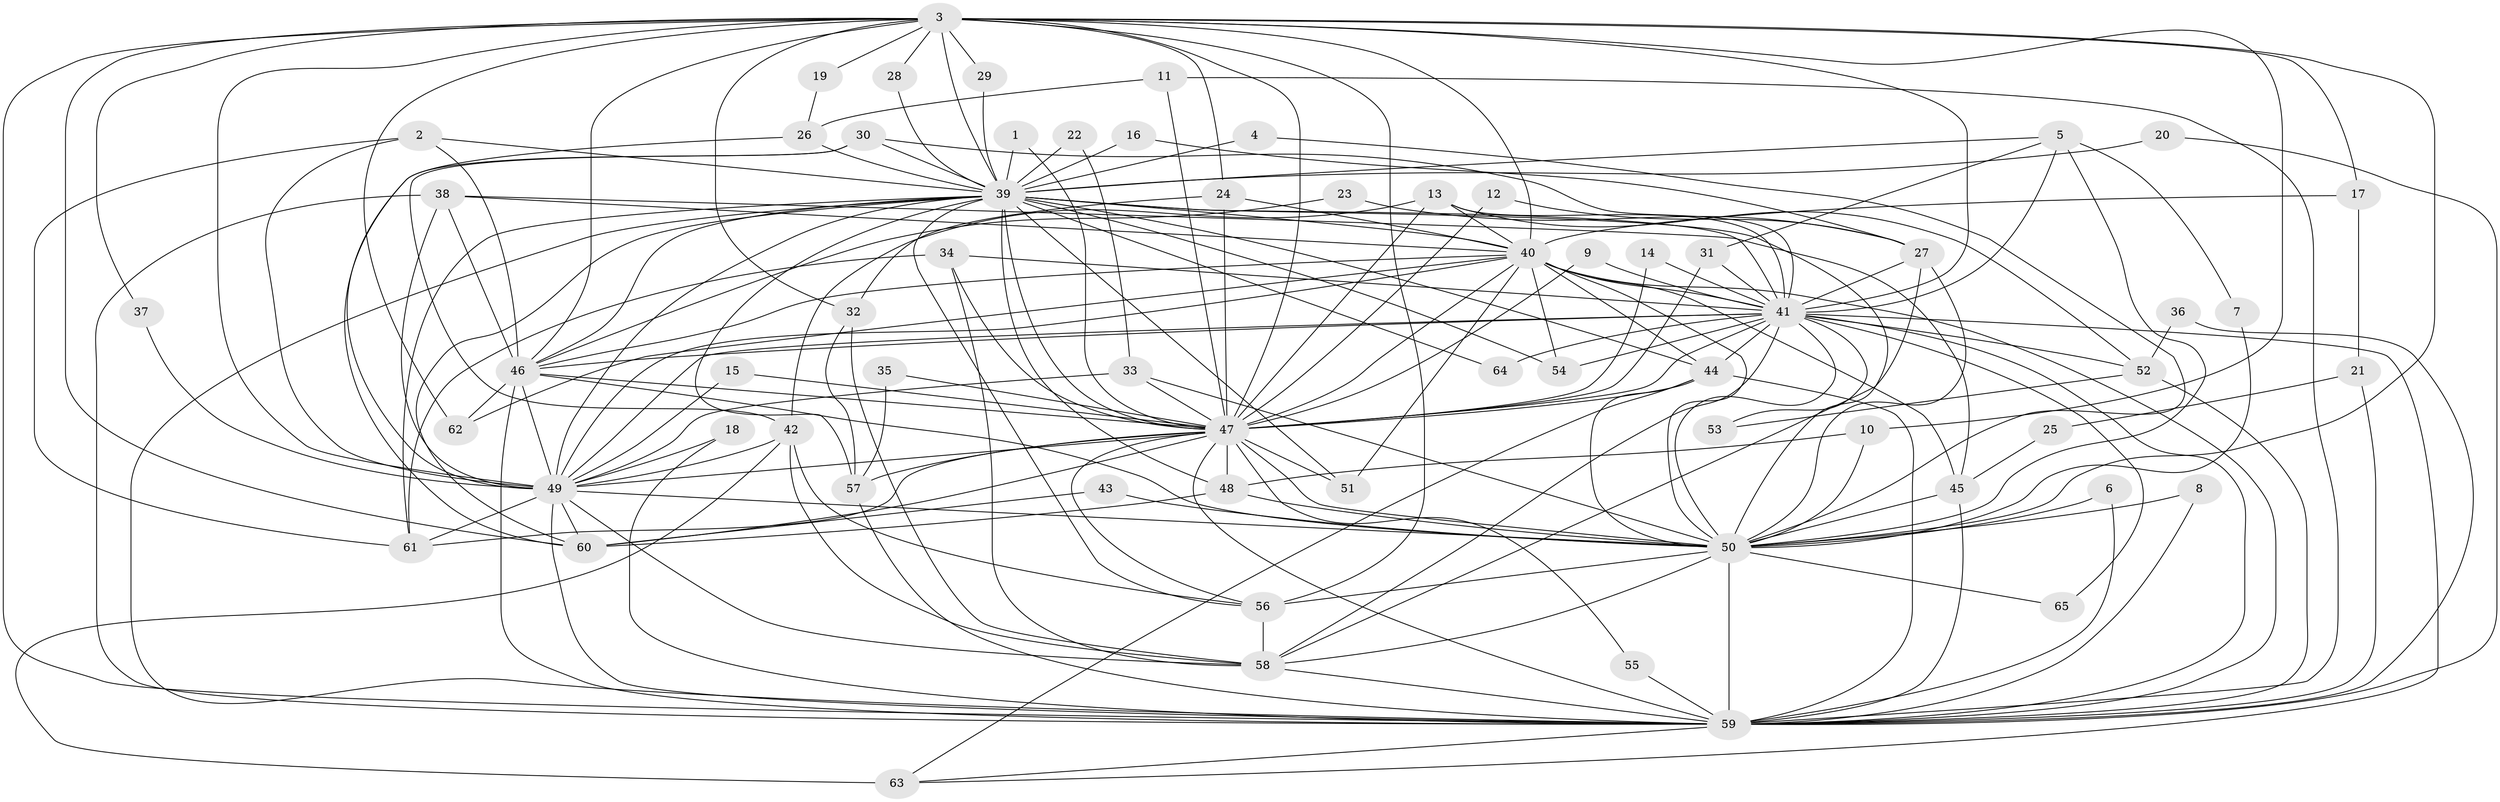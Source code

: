// original degree distribution, {21: 0.007692307692307693, 14: 0.007692307692307693, 31: 0.007692307692307693, 19: 0.007692307692307693, 22: 0.007692307692307693, 28: 0.015384615384615385, 30: 0.007692307692307693, 24: 0.007692307692307693, 17: 0.007692307692307693, 2: 0.5538461538461539, 4: 0.1, 5: 0.05384615384615385, 3: 0.16923076923076924, 6: 0.03076923076923077, 7: 0.007692307692307693, 8: 0.007692307692307693}
// Generated by graph-tools (version 1.1) at 2025/25/03/09/25 03:25:49]
// undirected, 65 vertices, 191 edges
graph export_dot {
graph [start="1"]
  node [color=gray90,style=filled];
  1;
  2;
  3;
  4;
  5;
  6;
  7;
  8;
  9;
  10;
  11;
  12;
  13;
  14;
  15;
  16;
  17;
  18;
  19;
  20;
  21;
  22;
  23;
  24;
  25;
  26;
  27;
  28;
  29;
  30;
  31;
  32;
  33;
  34;
  35;
  36;
  37;
  38;
  39;
  40;
  41;
  42;
  43;
  44;
  45;
  46;
  47;
  48;
  49;
  50;
  51;
  52;
  53;
  54;
  55;
  56;
  57;
  58;
  59;
  60;
  61;
  62;
  63;
  64;
  65;
  1 -- 39 [weight=1.0];
  1 -- 47 [weight=1.0];
  2 -- 39 [weight=1.0];
  2 -- 46 [weight=1.0];
  2 -- 49 [weight=1.0];
  2 -- 61 [weight=1.0];
  3 -- 10 [weight=1.0];
  3 -- 17 [weight=1.0];
  3 -- 19 [weight=1.0];
  3 -- 24 [weight=1.0];
  3 -- 28 [weight=1.0];
  3 -- 29 [weight=1.0];
  3 -- 32 [weight=1.0];
  3 -- 37 [weight=1.0];
  3 -- 39 [weight=2.0];
  3 -- 40 [weight=3.0];
  3 -- 41 [weight=2.0];
  3 -- 46 [weight=3.0];
  3 -- 47 [weight=2.0];
  3 -- 49 [weight=3.0];
  3 -- 50 [weight=2.0];
  3 -- 56 [weight=2.0];
  3 -- 59 [weight=2.0];
  3 -- 60 [weight=1.0];
  3 -- 62 [weight=2.0];
  4 -- 39 [weight=1.0];
  4 -- 50 [weight=1.0];
  5 -- 7 [weight=1.0];
  5 -- 31 [weight=1.0];
  5 -- 39 [weight=1.0];
  5 -- 41 [weight=1.0];
  5 -- 50 [weight=1.0];
  6 -- 50 [weight=1.0];
  6 -- 59 [weight=1.0];
  7 -- 50 [weight=1.0];
  8 -- 50 [weight=1.0];
  8 -- 59 [weight=1.0];
  9 -- 41 [weight=1.0];
  9 -- 47 [weight=1.0];
  10 -- 48 [weight=1.0];
  10 -- 50 [weight=1.0];
  11 -- 26 [weight=1.0];
  11 -- 47 [weight=1.0];
  11 -- 59 [weight=1.0];
  12 -- 27 [weight=1.0];
  12 -- 47 [weight=1.0];
  13 -- 40 [weight=1.0];
  13 -- 41 [weight=1.0];
  13 -- 42 [weight=1.0];
  13 -- 47 [weight=1.0];
  13 -- 52 [weight=1.0];
  14 -- 41 [weight=1.0];
  14 -- 47 [weight=1.0];
  15 -- 47 [weight=1.0];
  15 -- 49 [weight=1.0];
  16 -- 27 [weight=1.0];
  16 -- 39 [weight=1.0];
  17 -- 21 [weight=1.0];
  17 -- 40 [weight=1.0];
  18 -- 49 [weight=1.0];
  18 -- 59 [weight=1.0];
  19 -- 26 [weight=1.0];
  20 -- 39 [weight=1.0];
  20 -- 59 [weight=1.0];
  21 -- 25 [weight=1.0];
  21 -- 59 [weight=1.0];
  22 -- 33 [weight=1.0];
  22 -- 39 [weight=1.0];
  23 -- 27 [weight=1.0];
  23 -- 46 [weight=1.0];
  24 -- 32 [weight=1.0];
  24 -- 40 [weight=1.0];
  24 -- 47 [weight=1.0];
  25 -- 45 [weight=1.0];
  26 -- 39 [weight=1.0];
  26 -- 49 [weight=1.0];
  27 -- 41 [weight=1.0];
  27 -- 50 [weight=1.0];
  27 -- 58 [weight=1.0];
  28 -- 39 [weight=1.0];
  29 -- 39 [weight=1.0];
  30 -- 39 [weight=1.0];
  30 -- 41 [weight=1.0];
  30 -- 42 [weight=1.0];
  30 -- 60 [weight=1.0];
  31 -- 41 [weight=1.0];
  31 -- 47 [weight=1.0];
  32 -- 57 [weight=1.0];
  32 -- 58 [weight=1.0];
  33 -- 47 [weight=1.0];
  33 -- 49 [weight=1.0];
  33 -- 50 [weight=1.0];
  34 -- 41 [weight=2.0];
  34 -- 47 [weight=1.0];
  34 -- 58 [weight=1.0];
  34 -- 61 [weight=1.0];
  35 -- 47 [weight=1.0];
  35 -- 57 [weight=1.0];
  36 -- 52 [weight=1.0];
  36 -- 59 [weight=1.0];
  37 -- 49 [weight=1.0];
  38 -- 40 [weight=1.0];
  38 -- 45 [weight=1.0];
  38 -- 46 [weight=1.0];
  38 -- 49 [weight=1.0];
  38 -- 59 [weight=2.0];
  39 -- 40 [weight=1.0];
  39 -- 41 [weight=1.0];
  39 -- 44 [weight=1.0];
  39 -- 46 [weight=1.0];
  39 -- 47 [weight=1.0];
  39 -- 48 [weight=1.0];
  39 -- 49 [weight=1.0];
  39 -- 50 [weight=3.0];
  39 -- 51 [weight=1.0];
  39 -- 54 [weight=1.0];
  39 -- 56 [weight=1.0];
  39 -- 57 [weight=1.0];
  39 -- 59 [weight=2.0];
  39 -- 60 [weight=1.0];
  39 -- 61 [weight=1.0];
  39 -- 64 [weight=1.0];
  40 -- 41 [weight=1.0];
  40 -- 44 [weight=1.0];
  40 -- 45 [weight=1.0];
  40 -- 46 [weight=2.0];
  40 -- 47 [weight=1.0];
  40 -- 49 [weight=1.0];
  40 -- 50 [weight=1.0];
  40 -- 51 [weight=1.0];
  40 -- 54 [weight=1.0];
  40 -- 59 [weight=1.0];
  40 -- 62 [weight=1.0];
  41 -- 44 [weight=1.0];
  41 -- 46 [weight=2.0];
  41 -- 47 [weight=2.0];
  41 -- 49 [weight=1.0];
  41 -- 50 [weight=1.0];
  41 -- 52 [weight=1.0];
  41 -- 53 [weight=1.0];
  41 -- 54 [weight=1.0];
  41 -- 58 [weight=1.0];
  41 -- 59 [weight=1.0];
  41 -- 63 [weight=1.0];
  41 -- 64 [weight=1.0];
  41 -- 65 [weight=1.0];
  42 -- 49 [weight=1.0];
  42 -- 56 [weight=1.0];
  42 -- 58 [weight=1.0];
  42 -- 63 [weight=1.0];
  43 -- 50 [weight=1.0];
  43 -- 60 [weight=1.0];
  44 -- 47 [weight=1.0];
  44 -- 50 [weight=1.0];
  44 -- 59 [weight=1.0];
  44 -- 63 [weight=1.0];
  45 -- 50 [weight=1.0];
  45 -- 59 [weight=2.0];
  46 -- 47 [weight=1.0];
  46 -- 49 [weight=2.0];
  46 -- 50 [weight=1.0];
  46 -- 59 [weight=1.0];
  46 -- 62 [weight=1.0];
  47 -- 48 [weight=1.0];
  47 -- 49 [weight=1.0];
  47 -- 50 [weight=2.0];
  47 -- 51 [weight=1.0];
  47 -- 55 [weight=1.0];
  47 -- 56 [weight=1.0];
  47 -- 57 [weight=1.0];
  47 -- 59 [weight=1.0];
  47 -- 60 [weight=1.0];
  47 -- 61 [weight=1.0];
  48 -- 50 [weight=1.0];
  48 -- 60 [weight=1.0];
  49 -- 50 [weight=1.0];
  49 -- 58 [weight=1.0];
  49 -- 59 [weight=1.0];
  49 -- 60 [weight=1.0];
  49 -- 61 [weight=1.0];
  50 -- 56 [weight=1.0];
  50 -- 58 [weight=1.0];
  50 -- 59 [weight=3.0];
  50 -- 65 [weight=1.0];
  52 -- 53 [weight=1.0];
  52 -- 59 [weight=1.0];
  55 -- 59 [weight=1.0];
  56 -- 58 [weight=1.0];
  57 -- 59 [weight=1.0];
  58 -- 59 [weight=1.0];
  59 -- 63 [weight=1.0];
}

